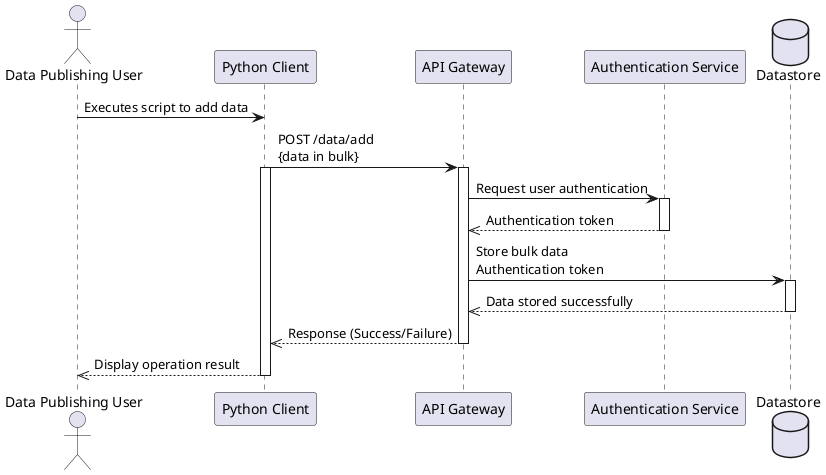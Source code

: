 @startuml
actor "Data Publishing User" as user
participant "Python Client" as client
participant "API Gateway" as gateway
participant "Authentication Service" as auth
database "Datastore" as datastore

user -> client : Executes script to add data
client -> gateway : POST /data/add\n{data in bulk}
activate client
activate gateway

gateway -> auth : Request user authentication
activate auth
auth -->> gateway : Authentication token
deactivate auth

gateway -> datastore : Store bulk data\nAuthentication token
activate datastore
datastore -->> gateway : Data stored successfully
deactivate datastore

gateway -->> client : Response (Success/Failure)
deactivate gateway

client -->> user : Display operation result
deactivate client

@enduml